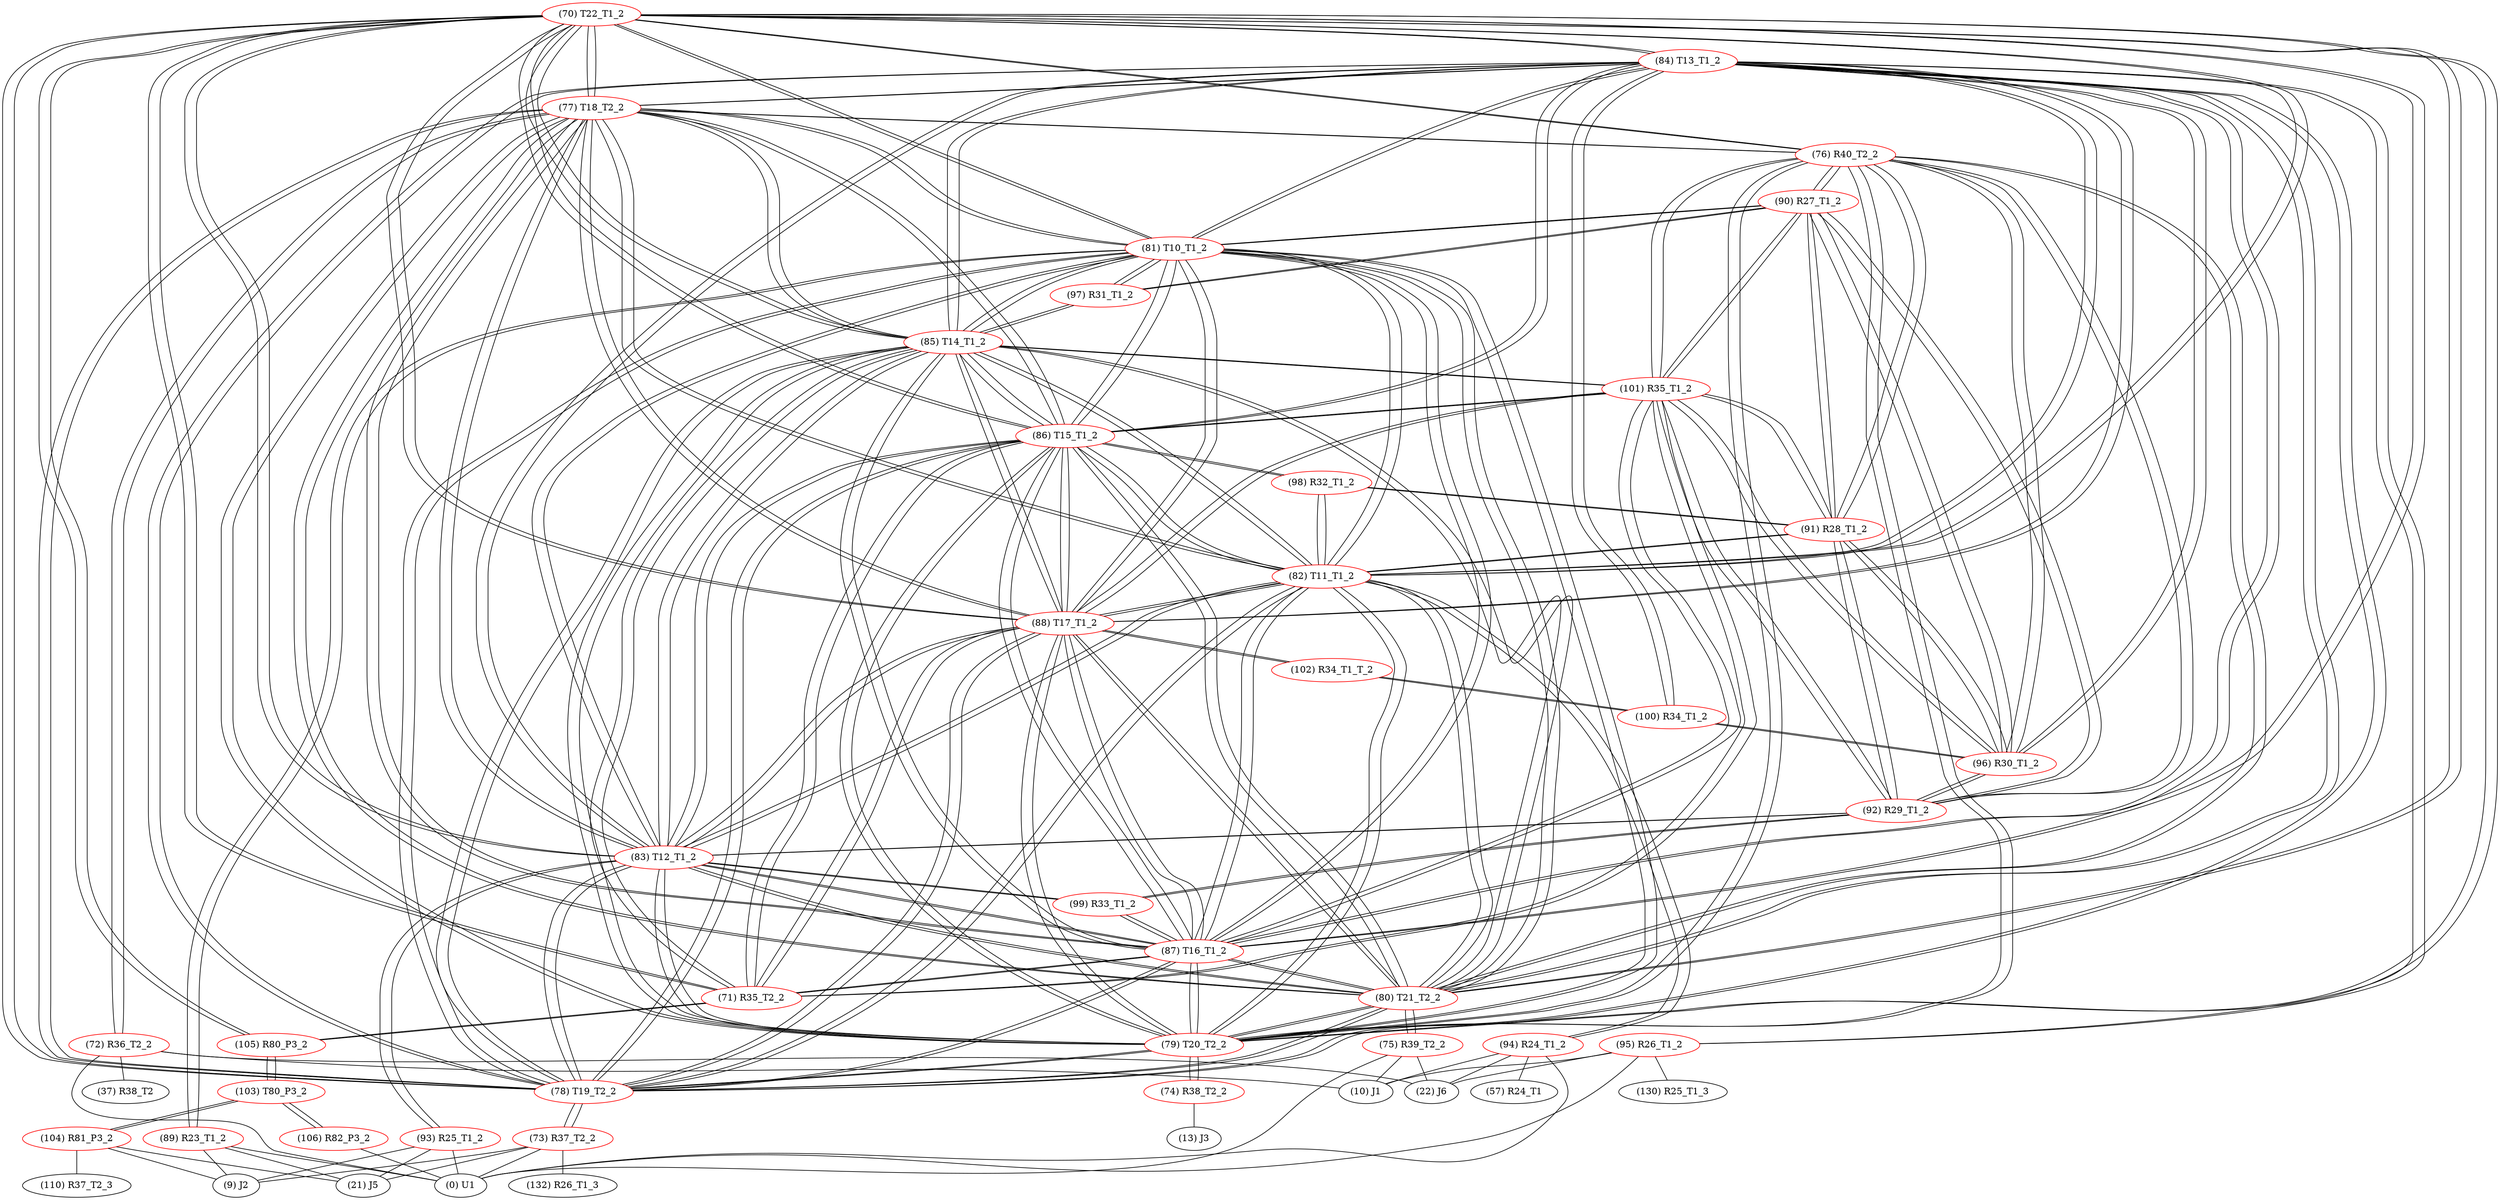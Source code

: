 graph {
	70 [label="(70) T22_T1_2" color=red]
	84 [label="(84) T13_T1_2"]
	77 [label="(77) T18_T2_2"]
	78 [label="(78) T19_T2_2"]
	83 [label="(83) T12_T1_2"]
	86 [label="(86) T15_T1_2"]
	85 [label="(85) T14_T1_2"]
	79 [label="(79) T20_T2_2"]
	80 [label="(80) T21_T2_2"]
	82 [label="(82) T11_T1_2"]
	81 [label="(81) T10_T1_2"]
	87 [label="(87) T16_T1_2"]
	88 [label="(88) T17_T1_2"]
	76 [label="(76) R40_T2_2"]
	105 [label="(105) R80_P3_2"]
	71 [label="(71) R35_T2_2"]
	71 [label="(71) R35_T2_2" color=red]
	86 [label="(86) T15_T1_2"]
	87 [label="(87) T16_T1_2"]
	85 [label="(85) T14_T1_2"]
	88 [label="(88) T17_T1_2"]
	101 [label="(101) R35_T1_2"]
	105 [label="(105) R80_P3_2"]
	70 [label="(70) T22_T1_2"]
	72 [label="(72) R36_T2_2" color=red]
	22 [label="(22) J6"]
	0 [label="(0) U1"]
	10 [label="(10) J1"]
	37 [label="(37) R38_T2"]
	77 [label="(77) T18_T2_2"]
	73 [label="(73) R37_T2_2" color=red]
	0 [label="(0) U1"]
	9 [label="(9) J2"]
	21 [label="(21) J5"]
	132 [label="(132) R26_T1_3"]
	78 [label="(78) T19_T2_2"]
	74 [label="(74) R38_T2_2" color=red]
	13 [label="(13) J3"]
	79 [label="(79) T20_T2_2"]
	75 [label="(75) R39_T2_2" color=red]
	10 [label="(10) J1"]
	0 [label="(0) U1"]
	22 [label="(22) J6"]
	80 [label="(80) T21_T2_2"]
	76 [label="(76) R40_T2_2" color=red]
	78 [label="(78) T19_T2_2"]
	79 [label="(79) T20_T2_2"]
	80 [label="(80) T21_T2_2"]
	70 [label="(70) T22_T1_2"]
	77 [label="(77) T18_T2_2"]
	92 [label="(92) R29_T1_2"]
	91 [label="(91) R28_T1_2"]
	96 [label="(96) R30_T1_2"]
	90 [label="(90) R27_T1_2"]
	101 [label="(101) R35_T1_2"]
	77 [label="(77) T18_T2_2" color=red]
	84 [label="(84) T13_T1_2"]
	78 [label="(78) T19_T2_2"]
	83 [label="(83) T12_T1_2"]
	86 [label="(86) T15_T1_2"]
	85 [label="(85) T14_T1_2"]
	79 [label="(79) T20_T2_2"]
	80 [label="(80) T21_T2_2"]
	82 [label="(82) T11_T1_2"]
	81 [label="(81) T10_T1_2"]
	70 [label="(70) T22_T1_2"]
	87 [label="(87) T16_T1_2"]
	88 [label="(88) T17_T1_2"]
	76 [label="(76) R40_T2_2"]
	72 [label="(72) R36_T2_2"]
	78 [label="(78) T19_T2_2" color=red]
	84 [label="(84) T13_T1_2"]
	77 [label="(77) T18_T2_2"]
	83 [label="(83) T12_T1_2"]
	86 [label="(86) T15_T1_2"]
	85 [label="(85) T14_T1_2"]
	79 [label="(79) T20_T2_2"]
	80 [label="(80) T21_T2_2"]
	82 [label="(82) T11_T1_2"]
	81 [label="(81) T10_T1_2"]
	70 [label="(70) T22_T1_2"]
	87 [label="(87) T16_T1_2"]
	88 [label="(88) T17_T1_2"]
	76 [label="(76) R40_T2_2"]
	73 [label="(73) R37_T2_2"]
	79 [label="(79) T20_T2_2" color=red]
	84 [label="(84) T13_T1_2"]
	77 [label="(77) T18_T2_2"]
	78 [label="(78) T19_T2_2"]
	83 [label="(83) T12_T1_2"]
	86 [label="(86) T15_T1_2"]
	85 [label="(85) T14_T1_2"]
	80 [label="(80) T21_T2_2"]
	82 [label="(82) T11_T1_2"]
	81 [label="(81) T10_T1_2"]
	70 [label="(70) T22_T1_2"]
	87 [label="(87) T16_T1_2"]
	88 [label="(88) T17_T1_2"]
	76 [label="(76) R40_T2_2"]
	74 [label="(74) R38_T2_2"]
	80 [label="(80) T21_T2_2" color=red]
	84 [label="(84) T13_T1_2"]
	77 [label="(77) T18_T2_2"]
	78 [label="(78) T19_T2_2"]
	83 [label="(83) T12_T1_2"]
	86 [label="(86) T15_T1_2"]
	85 [label="(85) T14_T1_2"]
	79 [label="(79) T20_T2_2"]
	82 [label="(82) T11_T1_2"]
	81 [label="(81) T10_T1_2"]
	70 [label="(70) T22_T1_2"]
	87 [label="(87) T16_T1_2"]
	88 [label="(88) T17_T1_2"]
	76 [label="(76) R40_T2_2"]
	75 [label="(75) R39_T2_2"]
	81 [label="(81) T10_T1_2" color=red]
	84 [label="(84) T13_T1_2"]
	77 [label="(77) T18_T2_2"]
	78 [label="(78) T19_T2_2"]
	83 [label="(83) T12_T1_2"]
	86 [label="(86) T15_T1_2"]
	85 [label="(85) T14_T1_2"]
	79 [label="(79) T20_T2_2"]
	80 [label="(80) T21_T2_2"]
	82 [label="(82) T11_T1_2"]
	70 [label="(70) T22_T1_2"]
	87 [label="(87) T16_T1_2"]
	88 [label="(88) T17_T1_2"]
	89 [label="(89) R23_T1_2"]
	90 [label="(90) R27_T1_2"]
	97 [label="(97) R31_T1_2"]
	82 [label="(82) T11_T1_2" color=red]
	84 [label="(84) T13_T1_2"]
	77 [label="(77) T18_T2_2"]
	78 [label="(78) T19_T2_2"]
	83 [label="(83) T12_T1_2"]
	86 [label="(86) T15_T1_2"]
	85 [label="(85) T14_T1_2"]
	79 [label="(79) T20_T2_2"]
	80 [label="(80) T21_T2_2"]
	81 [label="(81) T10_T1_2"]
	70 [label="(70) T22_T1_2"]
	87 [label="(87) T16_T1_2"]
	88 [label="(88) T17_T1_2"]
	94 [label="(94) R24_T1_2"]
	98 [label="(98) R32_T1_2"]
	91 [label="(91) R28_T1_2"]
	83 [label="(83) T12_T1_2" color=red]
	84 [label="(84) T13_T1_2"]
	77 [label="(77) T18_T2_2"]
	78 [label="(78) T19_T2_2"]
	86 [label="(86) T15_T1_2"]
	85 [label="(85) T14_T1_2"]
	79 [label="(79) T20_T2_2"]
	80 [label="(80) T21_T2_2"]
	82 [label="(82) T11_T1_2"]
	81 [label="(81) T10_T1_2"]
	70 [label="(70) T22_T1_2"]
	87 [label="(87) T16_T1_2"]
	88 [label="(88) T17_T1_2"]
	99 [label="(99) R33_T1_2"]
	92 [label="(92) R29_T1_2"]
	93 [label="(93) R25_T1_2"]
	84 [label="(84) T13_T1_2" color=red]
	77 [label="(77) T18_T2_2"]
	78 [label="(78) T19_T2_2"]
	83 [label="(83) T12_T1_2"]
	86 [label="(86) T15_T1_2"]
	85 [label="(85) T14_T1_2"]
	79 [label="(79) T20_T2_2"]
	80 [label="(80) T21_T2_2"]
	82 [label="(82) T11_T1_2"]
	81 [label="(81) T10_T1_2"]
	70 [label="(70) T22_T1_2"]
	87 [label="(87) T16_T1_2"]
	88 [label="(88) T17_T1_2"]
	96 [label="(96) R30_T1_2"]
	100 [label="(100) R34_T1_2"]
	95 [label="(95) R26_T1_2"]
	85 [label="(85) T14_T1_2" color=red]
	84 [label="(84) T13_T1_2"]
	77 [label="(77) T18_T2_2"]
	78 [label="(78) T19_T2_2"]
	83 [label="(83) T12_T1_2"]
	86 [label="(86) T15_T1_2"]
	79 [label="(79) T20_T2_2"]
	80 [label="(80) T21_T2_2"]
	82 [label="(82) T11_T1_2"]
	81 [label="(81) T10_T1_2"]
	70 [label="(70) T22_T1_2"]
	87 [label="(87) T16_T1_2"]
	88 [label="(88) T17_T1_2"]
	71 [label="(71) R35_T2_2"]
	101 [label="(101) R35_T1_2"]
	97 [label="(97) R31_T1_2"]
	86 [label="(86) T15_T1_2" color=red]
	84 [label="(84) T13_T1_2"]
	77 [label="(77) T18_T2_2"]
	78 [label="(78) T19_T2_2"]
	83 [label="(83) T12_T1_2"]
	85 [label="(85) T14_T1_2"]
	79 [label="(79) T20_T2_2"]
	80 [label="(80) T21_T2_2"]
	82 [label="(82) T11_T1_2"]
	81 [label="(81) T10_T1_2"]
	70 [label="(70) T22_T1_2"]
	87 [label="(87) T16_T1_2"]
	88 [label="(88) T17_T1_2"]
	71 [label="(71) R35_T2_2"]
	101 [label="(101) R35_T1_2"]
	98 [label="(98) R32_T1_2"]
	87 [label="(87) T16_T1_2" color=red]
	84 [label="(84) T13_T1_2"]
	77 [label="(77) T18_T2_2"]
	78 [label="(78) T19_T2_2"]
	83 [label="(83) T12_T1_2"]
	86 [label="(86) T15_T1_2"]
	85 [label="(85) T14_T1_2"]
	79 [label="(79) T20_T2_2"]
	80 [label="(80) T21_T2_2"]
	82 [label="(82) T11_T1_2"]
	81 [label="(81) T10_T1_2"]
	70 [label="(70) T22_T1_2"]
	88 [label="(88) T17_T1_2"]
	71 [label="(71) R35_T2_2"]
	101 [label="(101) R35_T1_2"]
	99 [label="(99) R33_T1_2"]
	88 [label="(88) T17_T1_2" color=red]
	84 [label="(84) T13_T1_2"]
	77 [label="(77) T18_T2_2"]
	78 [label="(78) T19_T2_2"]
	83 [label="(83) T12_T1_2"]
	86 [label="(86) T15_T1_2"]
	85 [label="(85) T14_T1_2"]
	79 [label="(79) T20_T2_2"]
	80 [label="(80) T21_T2_2"]
	82 [label="(82) T11_T1_2"]
	81 [label="(81) T10_T1_2"]
	70 [label="(70) T22_T1_2"]
	87 [label="(87) T16_T1_2"]
	71 [label="(71) R35_T2_2"]
	101 [label="(101) R35_T1_2"]
	102 [label="(102) R34_T1_T_2"]
	89 [label="(89) R23_T1_2" color=red]
	21 [label="(21) J5"]
	9 [label="(9) J2"]
	0 [label="(0) U1"]
	81 [label="(81) T10_T1_2"]
	90 [label="(90) R27_T1_2" color=red]
	76 [label="(76) R40_T2_2"]
	92 [label="(92) R29_T1_2"]
	91 [label="(91) R28_T1_2"]
	96 [label="(96) R30_T1_2"]
	101 [label="(101) R35_T1_2"]
	81 [label="(81) T10_T1_2"]
	97 [label="(97) R31_T1_2"]
	91 [label="(91) R28_T1_2" color=red]
	76 [label="(76) R40_T2_2"]
	92 [label="(92) R29_T1_2"]
	96 [label="(96) R30_T1_2"]
	90 [label="(90) R27_T1_2"]
	101 [label="(101) R35_T1_2"]
	98 [label="(98) R32_T1_2"]
	82 [label="(82) T11_T1_2"]
	92 [label="(92) R29_T1_2" color=red]
	76 [label="(76) R40_T2_2"]
	91 [label="(91) R28_T1_2"]
	96 [label="(96) R30_T1_2"]
	90 [label="(90) R27_T1_2"]
	101 [label="(101) R35_T1_2"]
	99 [label="(99) R33_T1_2"]
	83 [label="(83) T12_T1_2"]
	93 [label="(93) R25_T1_2" color=red]
	21 [label="(21) J5"]
	0 [label="(0) U1"]
	9 [label="(9) J2"]
	83 [label="(83) T12_T1_2"]
	94 [label="(94) R24_T1_2" color=red]
	10 [label="(10) J1"]
	22 [label="(22) J6"]
	0 [label="(0) U1"]
	57 [label="(57) R24_T1"]
	82 [label="(82) T11_T1_2"]
	95 [label="(95) R26_T1_2" color=red]
	22 [label="(22) J6"]
	0 [label="(0) U1"]
	10 [label="(10) J1"]
	130 [label="(130) R25_T1_3"]
	84 [label="(84) T13_T1_2"]
	96 [label="(96) R30_T1_2" color=red]
	76 [label="(76) R40_T2_2"]
	92 [label="(92) R29_T1_2"]
	91 [label="(91) R28_T1_2"]
	90 [label="(90) R27_T1_2"]
	101 [label="(101) R35_T1_2"]
	100 [label="(100) R34_T1_2"]
	84 [label="(84) T13_T1_2"]
	97 [label="(97) R31_T1_2" color=red]
	90 [label="(90) R27_T1_2"]
	81 [label="(81) T10_T1_2"]
	85 [label="(85) T14_T1_2"]
	98 [label="(98) R32_T1_2" color=red]
	86 [label="(86) T15_T1_2"]
	82 [label="(82) T11_T1_2"]
	91 [label="(91) R28_T1_2"]
	99 [label="(99) R33_T1_2" color=red]
	87 [label="(87) T16_T1_2"]
	83 [label="(83) T12_T1_2"]
	92 [label="(92) R29_T1_2"]
	100 [label="(100) R34_T1_2" color=red]
	96 [label="(96) R30_T1_2"]
	84 [label="(84) T13_T1_2"]
	102 [label="(102) R34_T1_T_2"]
	101 [label="(101) R35_T1_2" color=red]
	86 [label="(86) T15_T1_2"]
	87 [label="(87) T16_T1_2"]
	85 [label="(85) T14_T1_2"]
	88 [label="(88) T17_T1_2"]
	71 [label="(71) R35_T2_2"]
	76 [label="(76) R40_T2_2"]
	92 [label="(92) R29_T1_2"]
	91 [label="(91) R28_T1_2"]
	96 [label="(96) R30_T1_2"]
	90 [label="(90) R27_T1_2"]
	102 [label="(102) R34_T1_T_2" color=red]
	88 [label="(88) T17_T1_2"]
	100 [label="(100) R34_T1_2"]
	103 [label="(103) T80_P3_2" color=red]
	104 [label="(104) R81_P3_2"]
	106 [label="(106) R82_P3_2"]
	105 [label="(105) R80_P3_2"]
	104 [label="(104) R81_P3_2" color=red]
	21 [label="(21) J5"]
	9 [label="(9) J2"]
	110 [label="(110) R37_T2_3"]
	103 [label="(103) T80_P3_2"]
	105 [label="(105) R80_P3_2" color=red]
	70 [label="(70) T22_T1_2"]
	71 [label="(71) R35_T2_2"]
	103 [label="(103) T80_P3_2"]
	106 [label="(106) R82_P3_2" color=red]
	0 [label="(0) U1"]
	103 [label="(103) T80_P3_2"]
	70 -- 84
	70 -- 77
	70 -- 78
	70 -- 83
	70 -- 86
	70 -- 85
	70 -- 79
	70 -- 80
	70 -- 82
	70 -- 81
	70 -- 87
	70 -- 88
	70 -- 76
	70 -- 105
	70 -- 71
	71 -- 86
	71 -- 87
	71 -- 85
	71 -- 88
	71 -- 101
	71 -- 105
	71 -- 70
	72 -- 22
	72 -- 0
	72 -- 10
	72 -- 37
	72 -- 77
	73 -- 0
	73 -- 9
	73 -- 21
	73 -- 132
	73 -- 78
	74 -- 13
	74 -- 79
	75 -- 10
	75 -- 0
	75 -- 22
	75 -- 80
	76 -- 78
	76 -- 79
	76 -- 80
	76 -- 70
	76 -- 77
	76 -- 92
	76 -- 91
	76 -- 96
	76 -- 90
	76 -- 101
	77 -- 84
	77 -- 78
	77 -- 83
	77 -- 86
	77 -- 85
	77 -- 79
	77 -- 80
	77 -- 82
	77 -- 81
	77 -- 70
	77 -- 87
	77 -- 88
	77 -- 76
	77 -- 72
	78 -- 84
	78 -- 77
	78 -- 83
	78 -- 86
	78 -- 85
	78 -- 79
	78 -- 80
	78 -- 82
	78 -- 81
	78 -- 70
	78 -- 87
	78 -- 88
	78 -- 76
	78 -- 73
	79 -- 84
	79 -- 77
	79 -- 78
	79 -- 83
	79 -- 86
	79 -- 85
	79 -- 80
	79 -- 82
	79 -- 81
	79 -- 70
	79 -- 87
	79 -- 88
	79 -- 76
	79 -- 74
	80 -- 84
	80 -- 77
	80 -- 78
	80 -- 83
	80 -- 86
	80 -- 85
	80 -- 79
	80 -- 82
	80 -- 81
	80 -- 70
	80 -- 87
	80 -- 88
	80 -- 76
	80 -- 75
	81 -- 84
	81 -- 77
	81 -- 78
	81 -- 83
	81 -- 86
	81 -- 85
	81 -- 79
	81 -- 80
	81 -- 82
	81 -- 70
	81 -- 87
	81 -- 88
	81 -- 89
	81 -- 90
	81 -- 97
	82 -- 84
	82 -- 77
	82 -- 78
	82 -- 83
	82 -- 86
	82 -- 85
	82 -- 79
	82 -- 80
	82 -- 81
	82 -- 70
	82 -- 87
	82 -- 88
	82 -- 94
	82 -- 98
	82 -- 91
	83 -- 84
	83 -- 77
	83 -- 78
	83 -- 86
	83 -- 85
	83 -- 79
	83 -- 80
	83 -- 82
	83 -- 81
	83 -- 70
	83 -- 87
	83 -- 88
	83 -- 99
	83 -- 92
	83 -- 93
	84 -- 77
	84 -- 78
	84 -- 83
	84 -- 86
	84 -- 85
	84 -- 79
	84 -- 80
	84 -- 82
	84 -- 81
	84 -- 70
	84 -- 87
	84 -- 88
	84 -- 96
	84 -- 100
	84 -- 95
	85 -- 84
	85 -- 77
	85 -- 78
	85 -- 83
	85 -- 86
	85 -- 79
	85 -- 80
	85 -- 82
	85 -- 81
	85 -- 70
	85 -- 87
	85 -- 88
	85 -- 71
	85 -- 101
	85 -- 97
	86 -- 84
	86 -- 77
	86 -- 78
	86 -- 83
	86 -- 85
	86 -- 79
	86 -- 80
	86 -- 82
	86 -- 81
	86 -- 70
	86 -- 87
	86 -- 88
	86 -- 71
	86 -- 101
	86 -- 98
	87 -- 84
	87 -- 77
	87 -- 78
	87 -- 83
	87 -- 86
	87 -- 85
	87 -- 79
	87 -- 80
	87 -- 82
	87 -- 81
	87 -- 70
	87 -- 88
	87 -- 71
	87 -- 101
	87 -- 99
	88 -- 84
	88 -- 77
	88 -- 78
	88 -- 83
	88 -- 86
	88 -- 85
	88 -- 79
	88 -- 80
	88 -- 82
	88 -- 81
	88 -- 70
	88 -- 87
	88 -- 71
	88 -- 101
	88 -- 102
	89 -- 21
	89 -- 9
	89 -- 0
	89 -- 81
	90 -- 76
	90 -- 92
	90 -- 91
	90 -- 96
	90 -- 101
	90 -- 81
	90 -- 97
	91 -- 76
	91 -- 92
	91 -- 96
	91 -- 90
	91 -- 101
	91 -- 98
	91 -- 82
	92 -- 76
	92 -- 91
	92 -- 96
	92 -- 90
	92 -- 101
	92 -- 99
	92 -- 83
	93 -- 21
	93 -- 0
	93 -- 9
	93 -- 83
	94 -- 10
	94 -- 22
	94 -- 0
	94 -- 57
	94 -- 82
	95 -- 22
	95 -- 0
	95 -- 10
	95 -- 130
	95 -- 84
	96 -- 76
	96 -- 92
	96 -- 91
	96 -- 90
	96 -- 101
	96 -- 100
	96 -- 84
	97 -- 90
	97 -- 81
	97 -- 85
	98 -- 86
	98 -- 82
	98 -- 91
	99 -- 87
	99 -- 83
	99 -- 92
	100 -- 96
	100 -- 84
	100 -- 102
	101 -- 86
	101 -- 87
	101 -- 85
	101 -- 88
	101 -- 71
	101 -- 76
	101 -- 92
	101 -- 91
	101 -- 96
	101 -- 90
	102 -- 88
	102 -- 100
	103 -- 104
	103 -- 106
	103 -- 105
	104 -- 21
	104 -- 9
	104 -- 110
	104 -- 103
	105 -- 70
	105 -- 71
	105 -- 103
	106 -- 0
	106 -- 103
}
